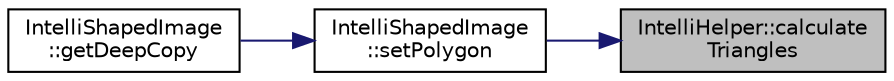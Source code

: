 digraph "IntelliHelper::calculateTriangles"
{
 // LATEX_PDF_SIZE
  edge [fontname="Helvetica",fontsize="10",labelfontname="Helvetica",labelfontsize="10"];
  node [fontname="Helvetica",fontsize="10",shape=record];
  rankdir="RL";
  Node1 [label="IntelliHelper::calculate\lTriangles",height=0.2,width=0.4,color="black", fillcolor="grey75", style="filled", fontcolor="black",tooltip="A function to split a polygon in its spanning traingles by using Meisters Theorem of graph theory by ..."];
  Node1 -> Node2 [dir="back",color="midnightblue",fontsize="10",style="solid",fontname="Helvetica"];
  Node2 [label="IntelliShapedImage\l::setPolygon",height=0.2,width=0.4,color="black", fillcolor="white", style="filled",URL="$class_intelli_shaped_image.html#a4b69d75de7a3b85032482982f249458e",tooltip="A function that sets the data of the visible Polygon."];
  Node2 -> Node3 [dir="back",color="midnightblue",fontsize="10",style="solid",fontname="Helvetica"];
  Node3 [label="IntelliShapedImage\l::getDeepCopy",height=0.2,width=0.4,color="black", fillcolor="white", style="filled",URL="$class_intelli_shaped_image.html#aed0b31e0fa771104399d1f5ff39a0337",tooltip="A function that copys all that returns a [allocated] Image."];
}
